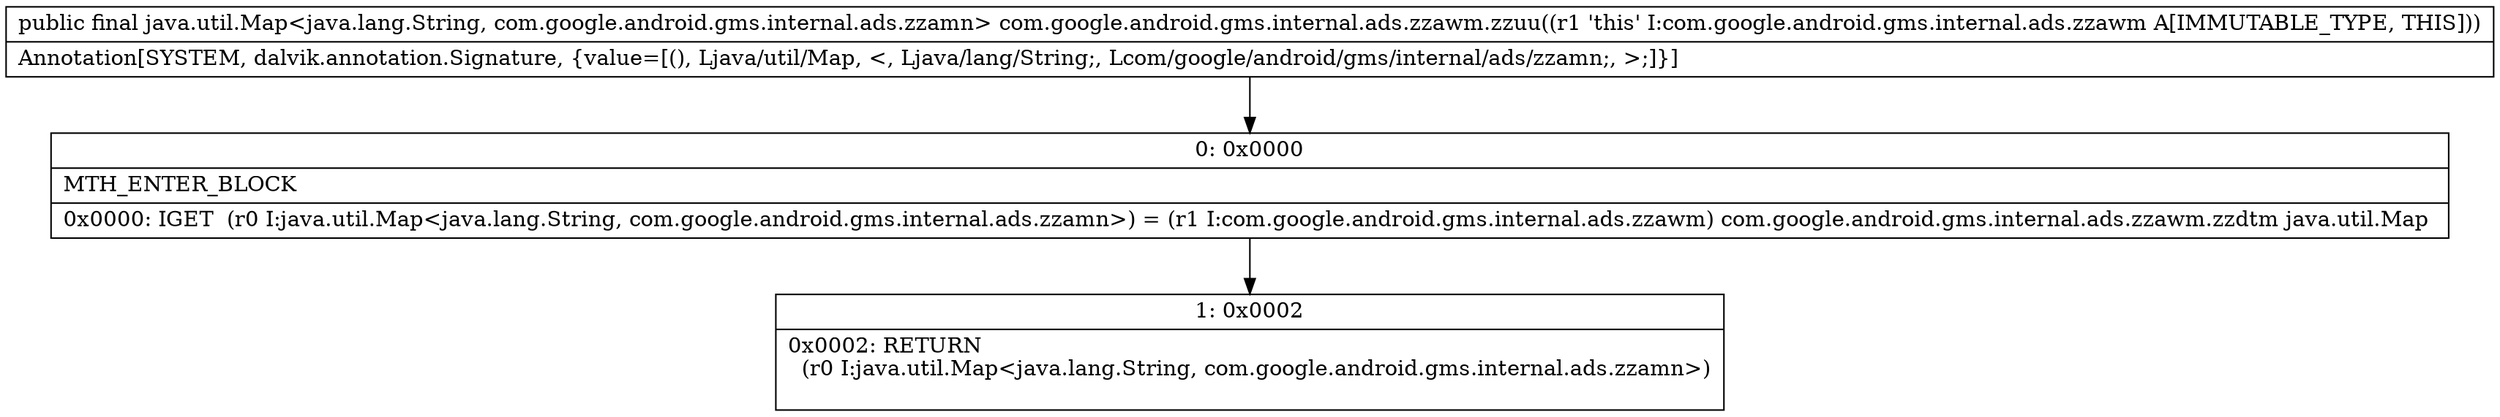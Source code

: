 digraph "CFG forcom.google.android.gms.internal.ads.zzawm.zzuu()Ljava\/util\/Map;" {
Node_0 [shape=record,label="{0\:\ 0x0000|MTH_ENTER_BLOCK\l|0x0000: IGET  (r0 I:java.util.Map\<java.lang.String, com.google.android.gms.internal.ads.zzamn\>) = (r1 I:com.google.android.gms.internal.ads.zzawm) com.google.android.gms.internal.ads.zzawm.zzdtm java.util.Map \l}"];
Node_1 [shape=record,label="{1\:\ 0x0002|0x0002: RETURN  \l  (r0 I:java.util.Map\<java.lang.String, com.google.android.gms.internal.ads.zzamn\>)\l \l}"];
MethodNode[shape=record,label="{public final java.util.Map\<java.lang.String, com.google.android.gms.internal.ads.zzamn\> com.google.android.gms.internal.ads.zzawm.zzuu((r1 'this' I:com.google.android.gms.internal.ads.zzawm A[IMMUTABLE_TYPE, THIS]))  | Annotation[SYSTEM, dalvik.annotation.Signature, \{value=[(), Ljava\/util\/Map, \<, Ljava\/lang\/String;, Lcom\/google\/android\/gms\/internal\/ads\/zzamn;, \>;]\}]\l}"];
MethodNode -> Node_0;
Node_0 -> Node_1;
}

